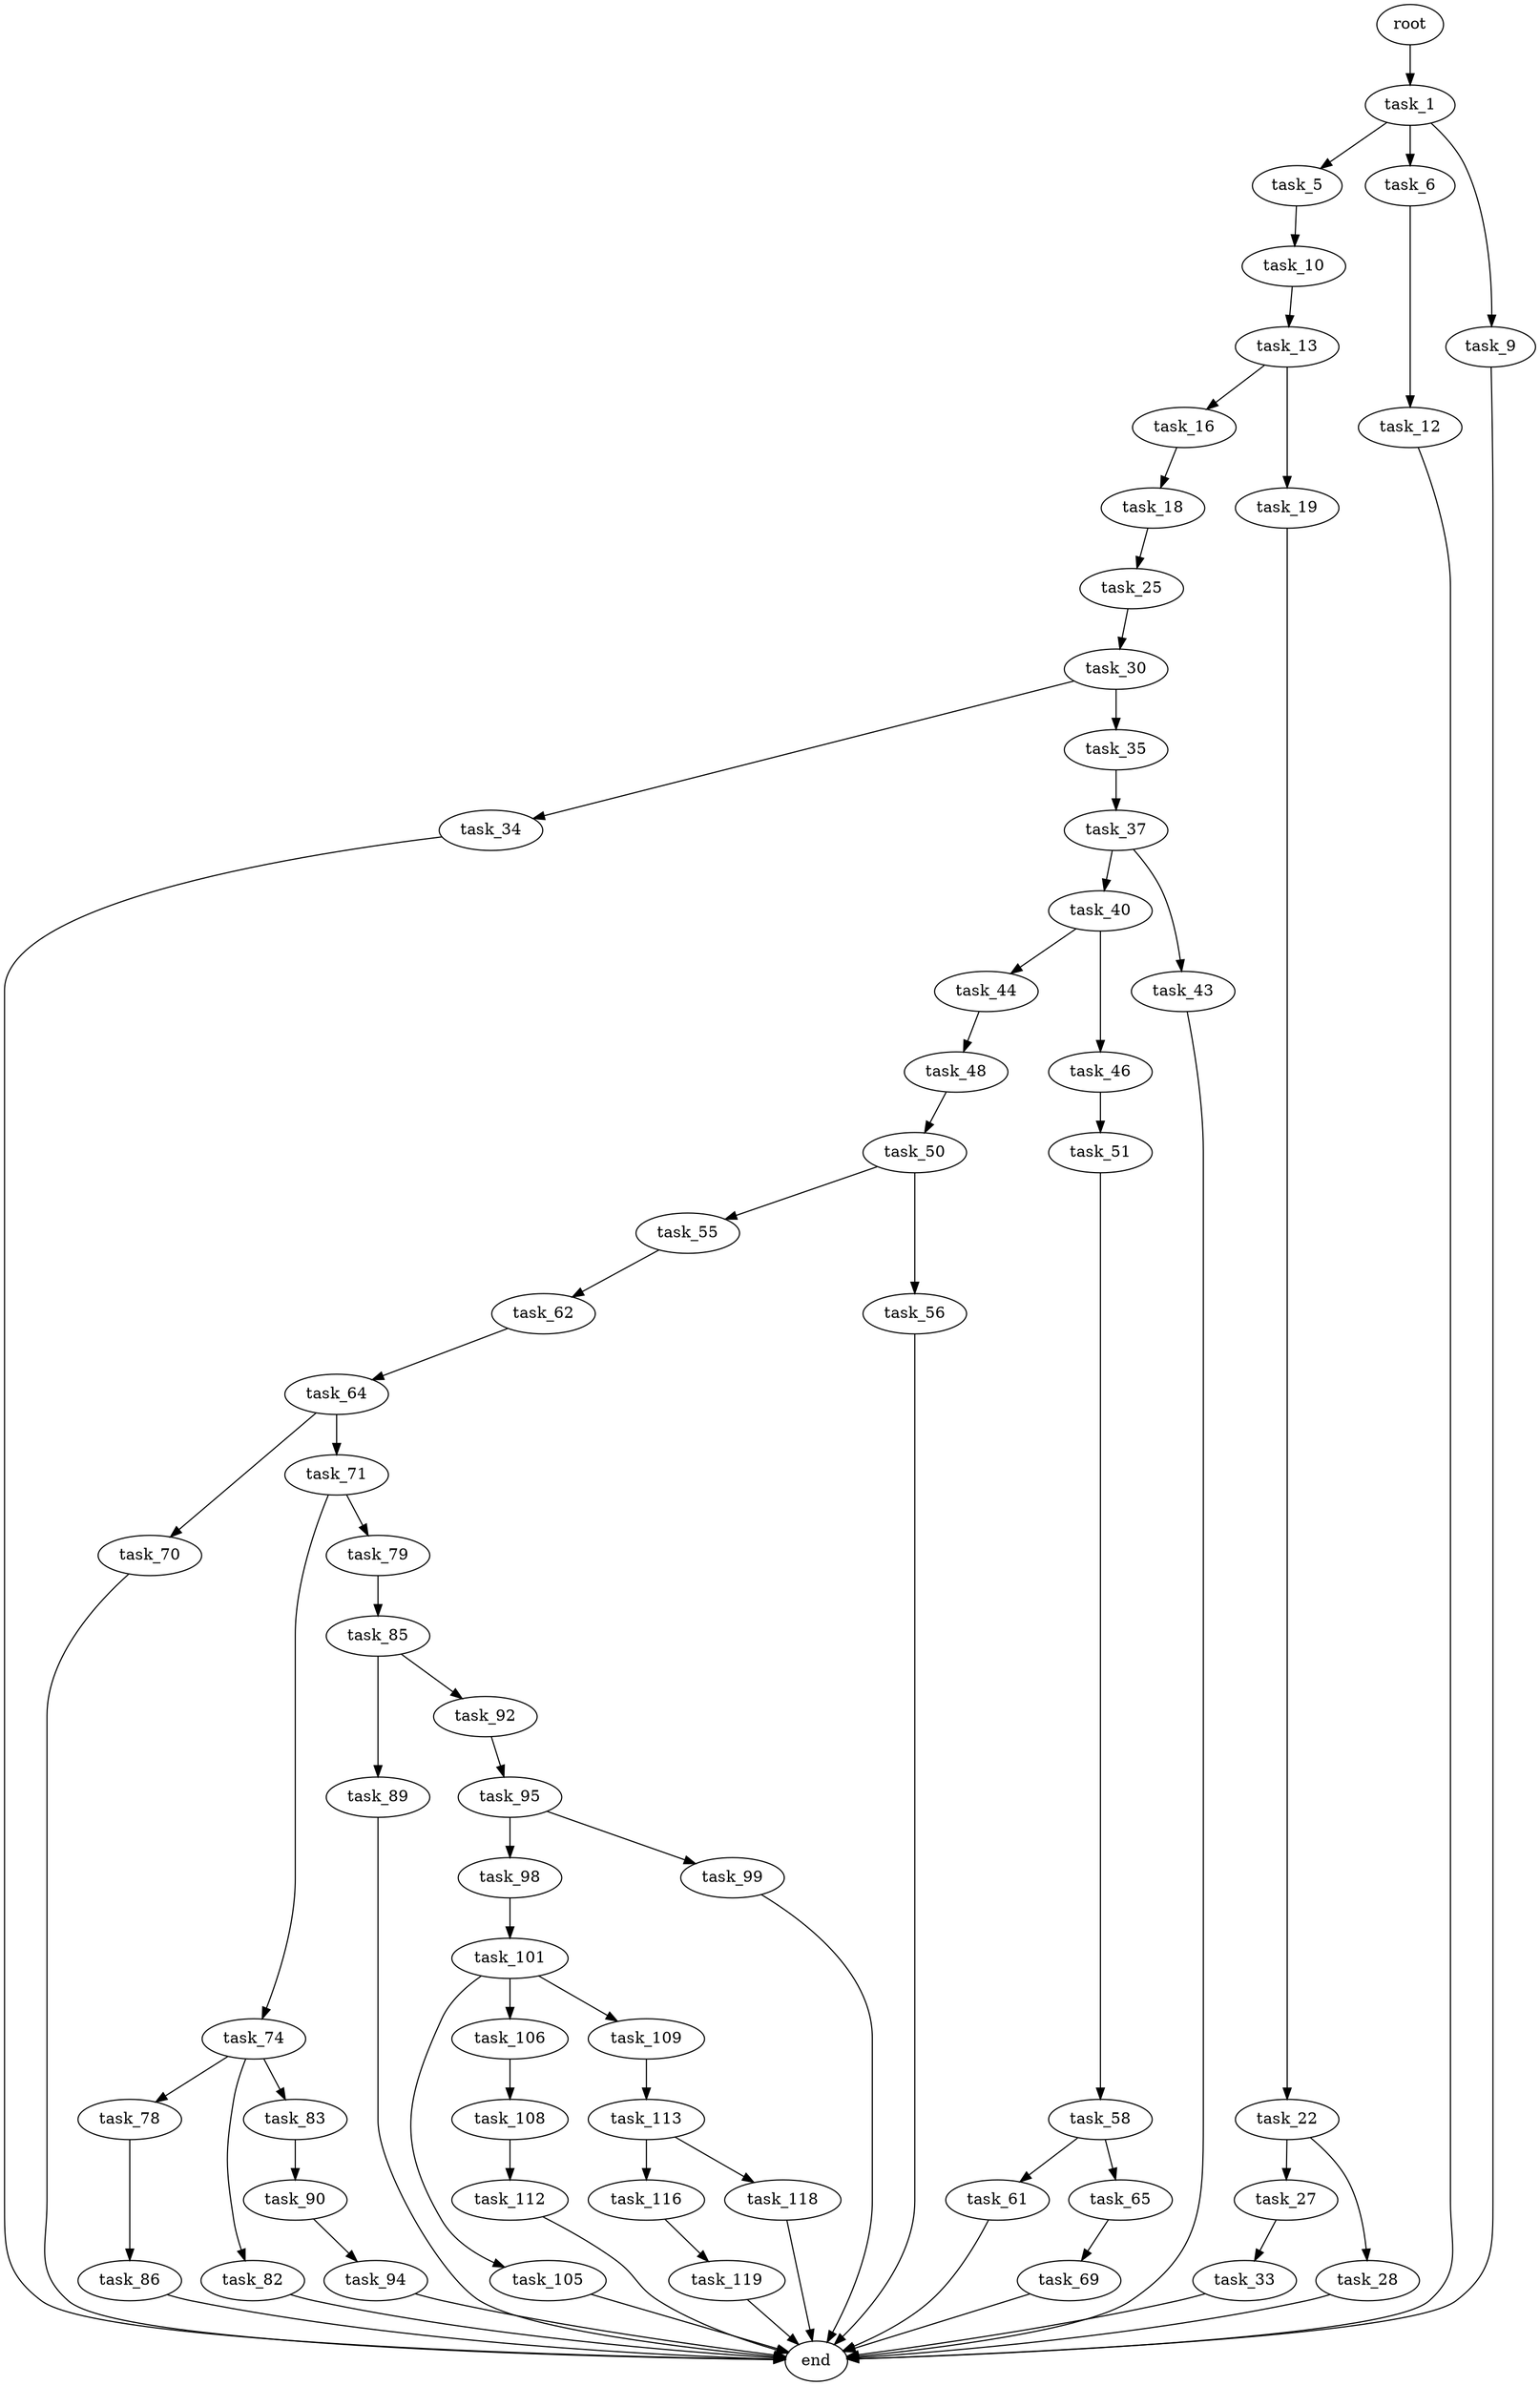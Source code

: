 digraph G {
  root [size="0.000000"];
  task_1 [size="760239481562.000000"];
  task_5 [size="4067841088.000000"];
  task_6 [size="68719476736.000000"];
  task_9 [size="378140543034.000000"];
  task_10 [size="8589934592.000000"];
  task_12 [size="14970371049.000000"];
  end [size="0.000000"];
  task_13 [size="1682399414.000000"];
  task_16 [size="231928233984.000000"];
  task_19 [size="325564173063.000000"];
  task_18 [size="22807325347.000000"];
  task_25 [size="7918384098.000000"];
  task_22 [size="8589934592.000000"];
  task_27 [size="182799261816.000000"];
  task_28 [size="7537687780.000000"];
  task_30 [size="1080680230.000000"];
  task_33 [size="116214673092.000000"];
  task_34 [size="36272642719.000000"];
  task_35 [size="16855186503.000000"];
  task_37 [size="951508446971.000000"];
  task_40 [size="134217728000.000000"];
  task_43 [size="8589934592.000000"];
  task_44 [size="8589934592.000000"];
  task_46 [size="456939994545.000000"];
  task_48 [size="1073741824000.000000"];
  task_51 [size="79858011516.000000"];
  task_50 [size="3375971833.000000"];
  task_55 [size="855681288.000000"];
  task_56 [size="368293445632.000000"];
  task_58 [size="1395632320.000000"];
  task_62 [size="17288188526.000000"];
  task_61 [size="8589934592.000000"];
  task_65 [size="549755813888.000000"];
  task_64 [size="6647479952.000000"];
  task_70 [size="1093661904179.000000"];
  task_71 [size="368293445632.000000"];
  task_69 [size="32952845981.000000"];
  task_74 [size="3821360745.000000"];
  task_79 [size="18972996211.000000"];
  task_78 [size="284538719503.000000"];
  task_82 [size="897878204670.000000"];
  task_83 [size="2141856182.000000"];
  task_86 [size="549755813888.000000"];
  task_85 [size="68719476736.000000"];
  task_90 [size="1716316805.000000"];
  task_89 [size="1073741824000.000000"];
  task_92 [size="713346600402.000000"];
  task_94 [size="2077224017.000000"];
  task_95 [size="1732175911.000000"];
  task_98 [size="368293445632.000000"];
  task_99 [size="8589934592.000000"];
  task_101 [size="1944209314.000000"];
  task_105 [size="27117068233.000000"];
  task_106 [size="134217728000.000000"];
  task_109 [size="2391632774.000000"];
  task_108 [size="1073741824000.000000"];
  task_112 [size="8589934592.000000"];
  task_113 [size="231928233984.000000"];
  task_116 [size="2540042661.000000"];
  task_118 [size="697950122057.000000"];
  task_119 [size="134217728000.000000"];

  root -> task_1 [size="1.000000"];
  task_1 -> task_5 [size="679477248.000000"];
  task_1 -> task_6 [size="679477248.000000"];
  task_1 -> task_9 [size="679477248.000000"];
  task_5 -> task_10 [size="75497472.000000"];
  task_6 -> task_12 [size="134217728.000000"];
  task_9 -> end [size="1.000000"];
  task_10 -> task_13 [size="33554432.000000"];
  task_12 -> end [size="1.000000"];
  task_13 -> task_16 [size="33554432.000000"];
  task_13 -> task_19 [size="33554432.000000"];
  task_16 -> task_18 [size="301989888.000000"];
  task_19 -> task_22 [size="209715200.000000"];
  task_18 -> task_25 [size="838860800.000000"];
  task_25 -> task_30 [size="209715200.000000"];
  task_22 -> task_27 [size="33554432.000000"];
  task_22 -> task_28 [size="33554432.000000"];
  task_27 -> task_33 [size="134217728.000000"];
  task_28 -> end [size="1.000000"];
  task_30 -> task_34 [size="33554432.000000"];
  task_30 -> task_35 [size="33554432.000000"];
  task_33 -> end [size="1.000000"];
  task_34 -> end [size="1.000000"];
  task_35 -> task_37 [size="301989888.000000"];
  task_37 -> task_40 [size="679477248.000000"];
  task_37 -> task_43 [size="679477248.000000"];
  task_40 -> task_44 [size="209715200.000000"];
  task_40 -> task_46 [size="209715200.000000"];
  task_43 -> end [size="1.000000"];
  task_44 -> task_48 [size="33554432.000000"];
  task_46 -> task_51 [size="411041792.000000"];
  task_48 -> task_50 [size="838860800.000000"];
  task_51 -> task_58 [size="209715200.000000"];
  task_50 -> task_55 [size="411041792.000000"];
  task_50 -> task_56 [size="411041792.000000"];
  task_55 -> task_62 [size="75497472.000000"];
  task_56 -> end [size="1.000000"];
  task_58 -> task_61 [size="134217728.000000"];
  task_58 -> task_65 [size="134217728.000000"];
  task_62 -> task_64 [size="679477248.000000"];
  task_61 -> end [size="1.000000"];
  task_65 -> task_69 [size="536870912.000000"];
  task_64 -> task_70 [size="301989888.000000"];
  task_64 -> task_71 [size="301989888.000000"];
  task_70 -> end [size="1.000000"];
  task_71 -> task_74 [size="411041792.000000"];
  task_71 -> task_79 [size="411041792.000000"];
  task_69 -> end [size="1.000000"];
  task_74 -> task_78 [size="75497472.000000"];
  task_74 -> task_82 [size="75497472.000000"];
  task_74 -> task_83 [size="75497472.000000"];
  task_79 -> task_85 [size="679477248.000000"];
  task_78 -> task_86 [size="411041792.000000"];
  task_82 -> end [size="1.000000"];
  task_83 -> task_90 [size="33554432.000000"];
  task_86 -> end [size="1.000000"];
  task_85 -> task_89 [size="134217728.000000"];
  task_85 -> task_92 [size="134217728.000000"];
  task_90 -> task_94 [size="209715200.000000"];
  task_89 -> end [size="1.000000"];
  task_92 -> task_95 [size="679477248.000000"];
  task_94 -> end [size="1.000000"];
  task_95 -> task_98 [size="33554432.000000"];
  task_95 -> task_99 [size="33554432.000000"];
  task_98 -> task_101 [size="411041792.000000"];
  task_99 -> end [size="1.000000"];
  task_101 -> task_105 [size="33554432.000000"];
  task_101 -> task_106 [size="33554432.000000"];
  task_101 -> task_109 [size="33554432.000000"];
  task_105 -> end [size="1.000000"];
  task_106 -> task_108 [size="209715200.000000"];
  task_109 -> task_113 [size="75497472.000000"];
  task_108 -> task_112 [size="838860800.000000"];
  task_112 -> end [size="1.000000"];
  task_113 -> task_116 [size="301989888.000000"];
  task_113 -> task_118 [size="301989888.000000"];
  task_116 -> task_119 [size="75497472.000000"];
  task_118 -> end [size="1.000000"];
  task_119 -> end [size="1.000000"];
}

